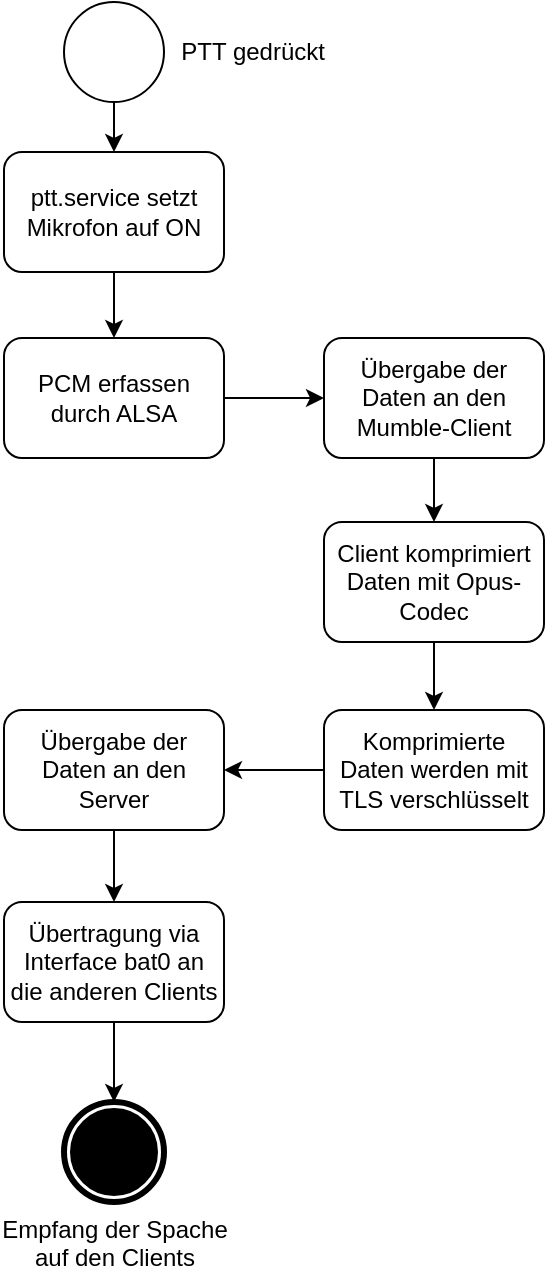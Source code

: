 <mxfile version="24.2.5" type="device">
  <diagram name="Page-1" id="2a216829-ef6e-dabb-86c1-c78162f3ba2b">
    <mxGraphModel dx="1434" dy="964" grid="1" gridSize="10" guides="1" tooltips="1" connect="1" arrows="1" fold="1" page="1" pageScale="1" pageWidth="850" pageHeight="1100" background="none" math="0" shadow="0">
      <root>
        <mxCell id="0" />
        <mxCell id="1" parent="0" />
        <mxCell id="7a84cebc1def654-1" value="&amp;nbsp; PTT gedrückt" style="shape=mxgraph.bpmn.shape;html=1;verticalLabelPosition=middle;labelBackgroundColor=none;verticalAlign=middle;perimeter=ellipsePerimeter;outline=standard;symbol=general;labelPosition=right;align=left;" parent="1" vertex="1">
          <mxGeometry x="140" y="30" width="50" height="50" as="geometry" />
        </mxCell>
        <mxCell id="7a84cebc1def654-2" value="ptt.service setzt Mikrofon auf ON" style="shape=ext;rounded=1;html=1;whiteSpace=wrap;" parent="1" vertex="1">
          <mxGeometry x="110" y="105" width="110.0" height="60" as="geometry" />
        </mxCell>
        <mxCell id="7a84cebc1def654-3" value="PCM erfassen durch ALSA" style="shape=ext;rounded=1;html=1;whiteSpace=wrap;" parent="1" vertex="1">
          <mxGeometry x="110" y="198" width="110.0" height="60" as="geometry" />
        </mxCell>
        <mxCell id="7a84cebc1def654-8" value="Übergabe der Daten an den Mumble-Client" style="shape=ext;rounded=1;html=1;whiteSpace=wrap;" parent="1" vertex="1">
          <mxGeometry x="270" y="198" width="110.0" height="60" as="geometry" />
        </mxCell>
        <mxCell id="7a84cebc1def654-36" style="edgeStyle=orthogonalEdgeStyle;rounded=0;html=1;jettySize=auto;orthogonalLoop=1;" parent="1" source="7a84cebc1def654-1" target="7a84cebc1def654-2" edge="1">
          <mxGeometry relative="1" as="geometry" />
        </mxCell>
        <mxCell id="7a84cebc1def654-39" style="edgeStyle=orthogonalEdgeStyle;rounded=0;html=1;jettySize=auto;orthogonalLoop=1;" parent="1" source="7a84cebc1def654-2" target="7a84cebc1def654-3" edge="1">
          <mxGeometry relative="1" as="geometry" />
        </mxCell>
        <mxCell id="d2HoR_rY1_GPFjVi6Aux-2" style="edgeStyle=orthogonalEdgeStyle;rounded=0;html=1;jettySize=auto;orthogonalLoop=1;exitX=1;exitY=0.5;exitDx=0;exitDy=0;entryX=0;entryY=0.5;entryDx=0;entryDy=0;" parent="1" source="7a84cebc1def654-3" target="7a84cebc1def654-8" edge="1">
          <mxGeometry relative="1" as="geometry">
            <mxPoint x="555" y="335" as="sourcePoint" />
            <mxPoint x="555" y="405" as="targetPoint" />
          </mxGeometry>
        </mxCell>
        <mxCell id="d2HoR_rY1_GPFjVi6Aux-3" value="Übergabe der Daten an den Server" style="shape=ext;rounded=1;html=1;whiteSpace=wrap;" parent="1" vertex="1">
          <mxGeometry x="110" y="384" width="110.0" height="60" as="geometry" />
        </mxCell>
        <mxCell id="d2HoR_rY1_GPFjVi6Aux-4" style="edgeStyle=orthogonalEdgeStyle;rounded=0;html=1;jettySize=auto;orthogonalLoop=1;exitX=0.5;exitY=1;exitDx=0;exitDy=0;entryX=0.5;entryY=0;entryDx=0;entryDy=0;" parent="1" source="7a84cebc1def654-8" target="EpSPwWGNEqxVYRfIP7wK-5" edge="1">
          <mxGeometry relative="1" as="geometry">
            <mxPoint x="370" y="545" as="sourcePoint" />
            <mxPoint x="555" y="615" as="targetPoint" />
          </mxGeometry>
        </mxCell>
        <mxCell id="EpSPwWGNEqxVYRfIP7wK-9" value="" style="edgeStyle=orthogonalEdgeStyle;rounded=0;orthogonalLoop=1;jettySize=auto;html=1;entryX=1;entryY=0.5;entryDx=0;entryDy=0;exitX=0;exitY=0.5;exitDx=0;exitDy=0;" edge="1" parent="1" source="EpSPwWGNEqxVYRfIP7wK-6" target="d2HoR_rY1_GPFjVi6Aux-3">
          <mxGeometry relative="1" as="geometry" />
        </mxCell>
        <mxCell id="d2HoR_rY1_GPFjVi6Aux-11" style="edgeStyle=orthogonalEdgeStyle;rounded=0;orthogonalLoop=1;jettySize=auto;html=1;exitX=0.5;exitY=1;exitDx=0;exitDy=0;" parent="1" source="d2HoR_rY1_GPFjVi6Aux-3" target="d2HoR_rY1_GPFjVi6Aux-3" edge="1">
          <mxGeometry relative="1" as="geometry" />
        </mxCell>
        <mxCell id="EpSPwWGNEqxVYRfIP7wK-2" value="" style="edgeStyle=orthogonalEdgeStyle;rounded=0;html=1;jettySize=auto;orthogonalLoop=1;exitX=0.5;exitY=1;exitDx=0;exitDy=0;entryX=0.5;entryY=0;entryDx=0;entryDy=0;entryPerimeter=0;" edge="1" parent="1" source="EpSPwWGNEqxVYRfIP7wK-10" target="EpSPwWGNEqxVYRfIP7wK-12">
          <mxGeometry relative="1" as="geometry">
            <mxPoint x="220" y="510" as="sourcePoint" />
            <mxPoint x="165" y="595" as="targetPoint" />
          </mxGeometry>
        </mxCell>
        <mxCell id="EpSPwWGNEqxVYRfIP7wK-5" value="Client komprimiert Daten mit Opus-Codec" style="shape=ext;rounded=1;html=1;whiteSpace=wrap;" vertex="1" parent="1">
          <mxGeometry x="270" y="290" width="110.0" height="60" as="geometry" />
        </mxCell>
        <mxCell id="EpSPwWGNEqxVYRfIP7wK-6" value="Komprimierte &lt;br&gt;Daten werden mit TLS verschlüsselt" style="shape=ext;rounded=1;html=1;whiteSpace=wrap;" vertex="1" parent="1">
          <mxGeometry x="270" y="384" width="110.0" height="60" as="geometry" />
        </mxCell>
        <mxCell id="EpSPwWGNEqxVYRfIP7wK-7" style="edgeStyle=orthogonalEdgeStyle;rounded=0;html=1;jettySize=auto;orthogonalLoop=1;exitX=0.5;exitY=1;exitDx=0;exitDy=0;entryX=0.5;entryY=0;entryDx=0;entryDy=0;" edge="1" parent="1" source="EpSPwWGNEqxVYRfIP7wK-5" target="EpSPwWGNEqxVYRfIP7wK-6">
          <mxGeometry relative="1" as="geometry">
            <mxPoint x="335" y="268" as="sourcePoint" />
            <mxPoint x="335" y="300" as="targetPoint" />
          </mxGeometry>
        </mxCell>
        <mxCell id="EpSPwWGNEqxVYRfIP7wK-11" value="" style="edgeStyle=orthogonalEdgeStyle;rounded=0;html=1;jettySize=auto;orthogonalLoop=1;exitX=0.5;exitY=1;exitDx=0;exitDy=0;entryX=0.5;entryY=0;entryDx=0;entryDy=0;" edge="1" parent="1" source="d2HoR_rY1_GPFjVi6Aux-3" target="EpSPwWGNEqxVYRfIP7wK-10">
          <mxGeometry relative="1" as="geometry">
            <mxPoint x="165" y="540" as="sourcePoint" />
            <mxPoint x="165" y="650" as="targetPoint" />
          </mxGeometry>
        </mxCell>
        <mxCell id="EpSPwWGNEqxVYRfIP7wK-10" value="Übertragung via Interface bat0 an die anderen Clients" style="shape=ext;rounded=1;html=1;whiteSpace=wrap;" vertex="1" parent="1">
          <mxGeometry x="110" y="480" width="110.0" height="60" as="geometry" />
        </mxCell>
        <mxCell id="EpSPwWGNEqxVYRfIP7wK-12" value="Empfang der Spache&lt;br&gt;auf den Clients" style="points=[[0.145,0.145,0],[0.5,0,0],[0.855,0.145,0],[1,0.5,0],[0.855,0.855,0],[0.5,1,0],[0.145,0.855,0],[0,0.5,0]];shape=mxgraph.bpmn.event;html=1;verticalLabelPosition=bottom;labelBackgroundColor=none;verticalAlign=top;align=center;perimeter=ellipsePerimeter;outlineConnect=0;aspect=fixed;outline=end;symbol=terminate;" vertex="1" parent="1">
          <mxGeometry x="140" y="580" width="50" height="50" as="geometry" />
        </mxCell>
      </root>
    </mxGraphModel>
  </diagram>
</mxfile>
